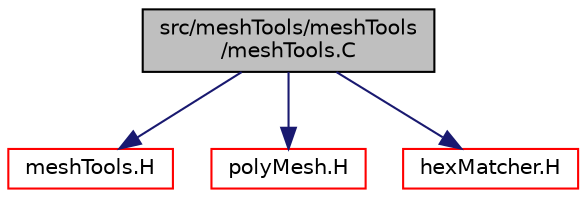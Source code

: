 digraph "src/meshTools/meshTools/meshTools.C"
{
  bgcolor="transparent";
  edge [fontname="Helvetica",fontsize="10",labelfontname="Helvetica",labelfontsize="10"];
  node [fontname="Helvetica",fontsize="10",shape=record];
  Node1 [label="src/meshTools/meshTools\l/meshTools.C",height=0.2,width=0.4,color="black", fillcolor="grey75", style="filled", fontcolor="black"];
  Node1 -> Node2 [color="midnightblue",fontsize="10",style="solid",fontname="Helvetica"];
  Node2 [label="meshTools.H",height=0.2,width=0.4,color="red",URL="$a07606.html"];
  Node1 -> Node3 [color="midnightblue",fontsize="10",style="solid",fontname="Helvetica"];
  Node3 [label="polyMesh.H",height=0.2,width=0.4,color="red",URL="$a08951.html"];
  Node1 -> Node4 [color="midnightblue",fontsize="10",style="solid",fontname="Helvetica"];
  Node4 [label="hexMatcher.H",height=0.2,width=0.4,color="red",URL="$a08811.html"];
}
